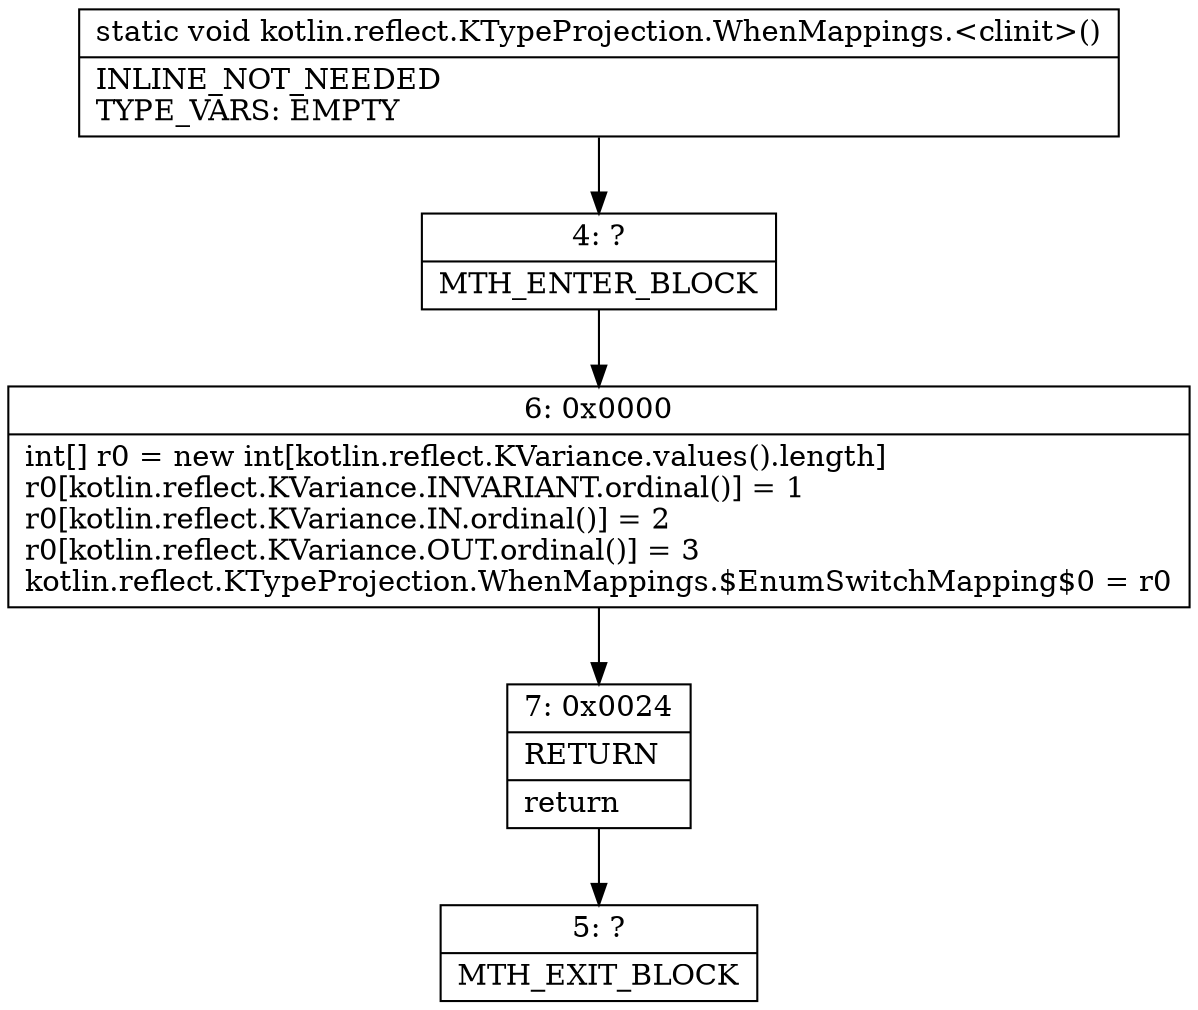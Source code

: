 digraph "CFG forkotlin.reflect.KTypeProjection.WhenMappings.\<clinit\>()V" {
Node_4 [shape=record,label="{4\:\ ?|MTH_ENTER_BLOCK\l}"];
Node_6 [shape=record,label="{6\:\ 0x0000|int[] r0 = new int[kotlin.reflect.KVariance.values().length]\lr0[kotlin.reflect.KVariance.INVARIANT.ordinal()] = 1\lr0[kotlin.reflect.KVariance.IN.ordinal()] = 2\lr0[kotlin.reflect.KVariance.OUT.ordinal()] = 3\lkotlin.reflect.KTypeProjection.WhenMappings.$EnumSwitchMapping$0 = r0\l}"];
Node_7 [shape=record,label="{7\:\ 0x0024|RETURN\l|return\l}"];
Node_5 [shape=record,label="{5\:\ ?|MTH_EXIT_BLOCK\l}"];
MethodNode[shape=record,label="{static void kotlin.reflect.KTypeProjection.WhenMappings.\<clinit\>()  | INLINE_NOT_NEEDED\lTYPE_VARS: EMPTY\l}"];
MethodNode -> Node_4;Node_4 -> Node_6;
Node_6 -> Node_7;
Node_7 -> Node_5;
}

